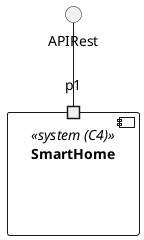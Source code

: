 @startuml
'https://plantuml.com/component-diagram

component SmartHome <<system (C4)>> {
port p1
}

APIRest -down- p1

@enduml